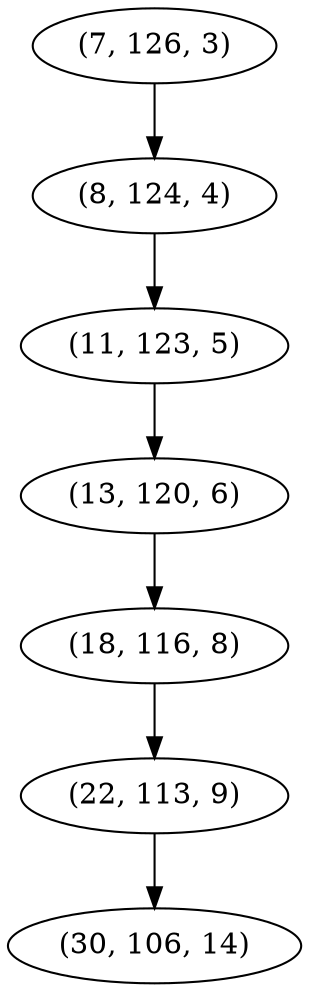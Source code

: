 digraph tree {
    "(7, 126, 3)";
    "(8, 124, 4)";
    "(11, 123, 5)";
    "(13, 120, 6)";
    "(18, 116, 8)";
    "(22, 113, 9)";
    "(30, 106, 14)";
    "(7, 126, 3)" -> "(8, 124, 4)";
    "(8, 124, 4)" -> "(11, 123, 5)";
    "(11, 123, 5)" -> "(13, 120, 6)";
    "(13, 120, 6)" -> "(18, 116, 8)";
    "(18, 116, 8)" -> "(22, 113, 9)";
    "(22, 113, 9)" -> "(30, 106, 14)";
}
